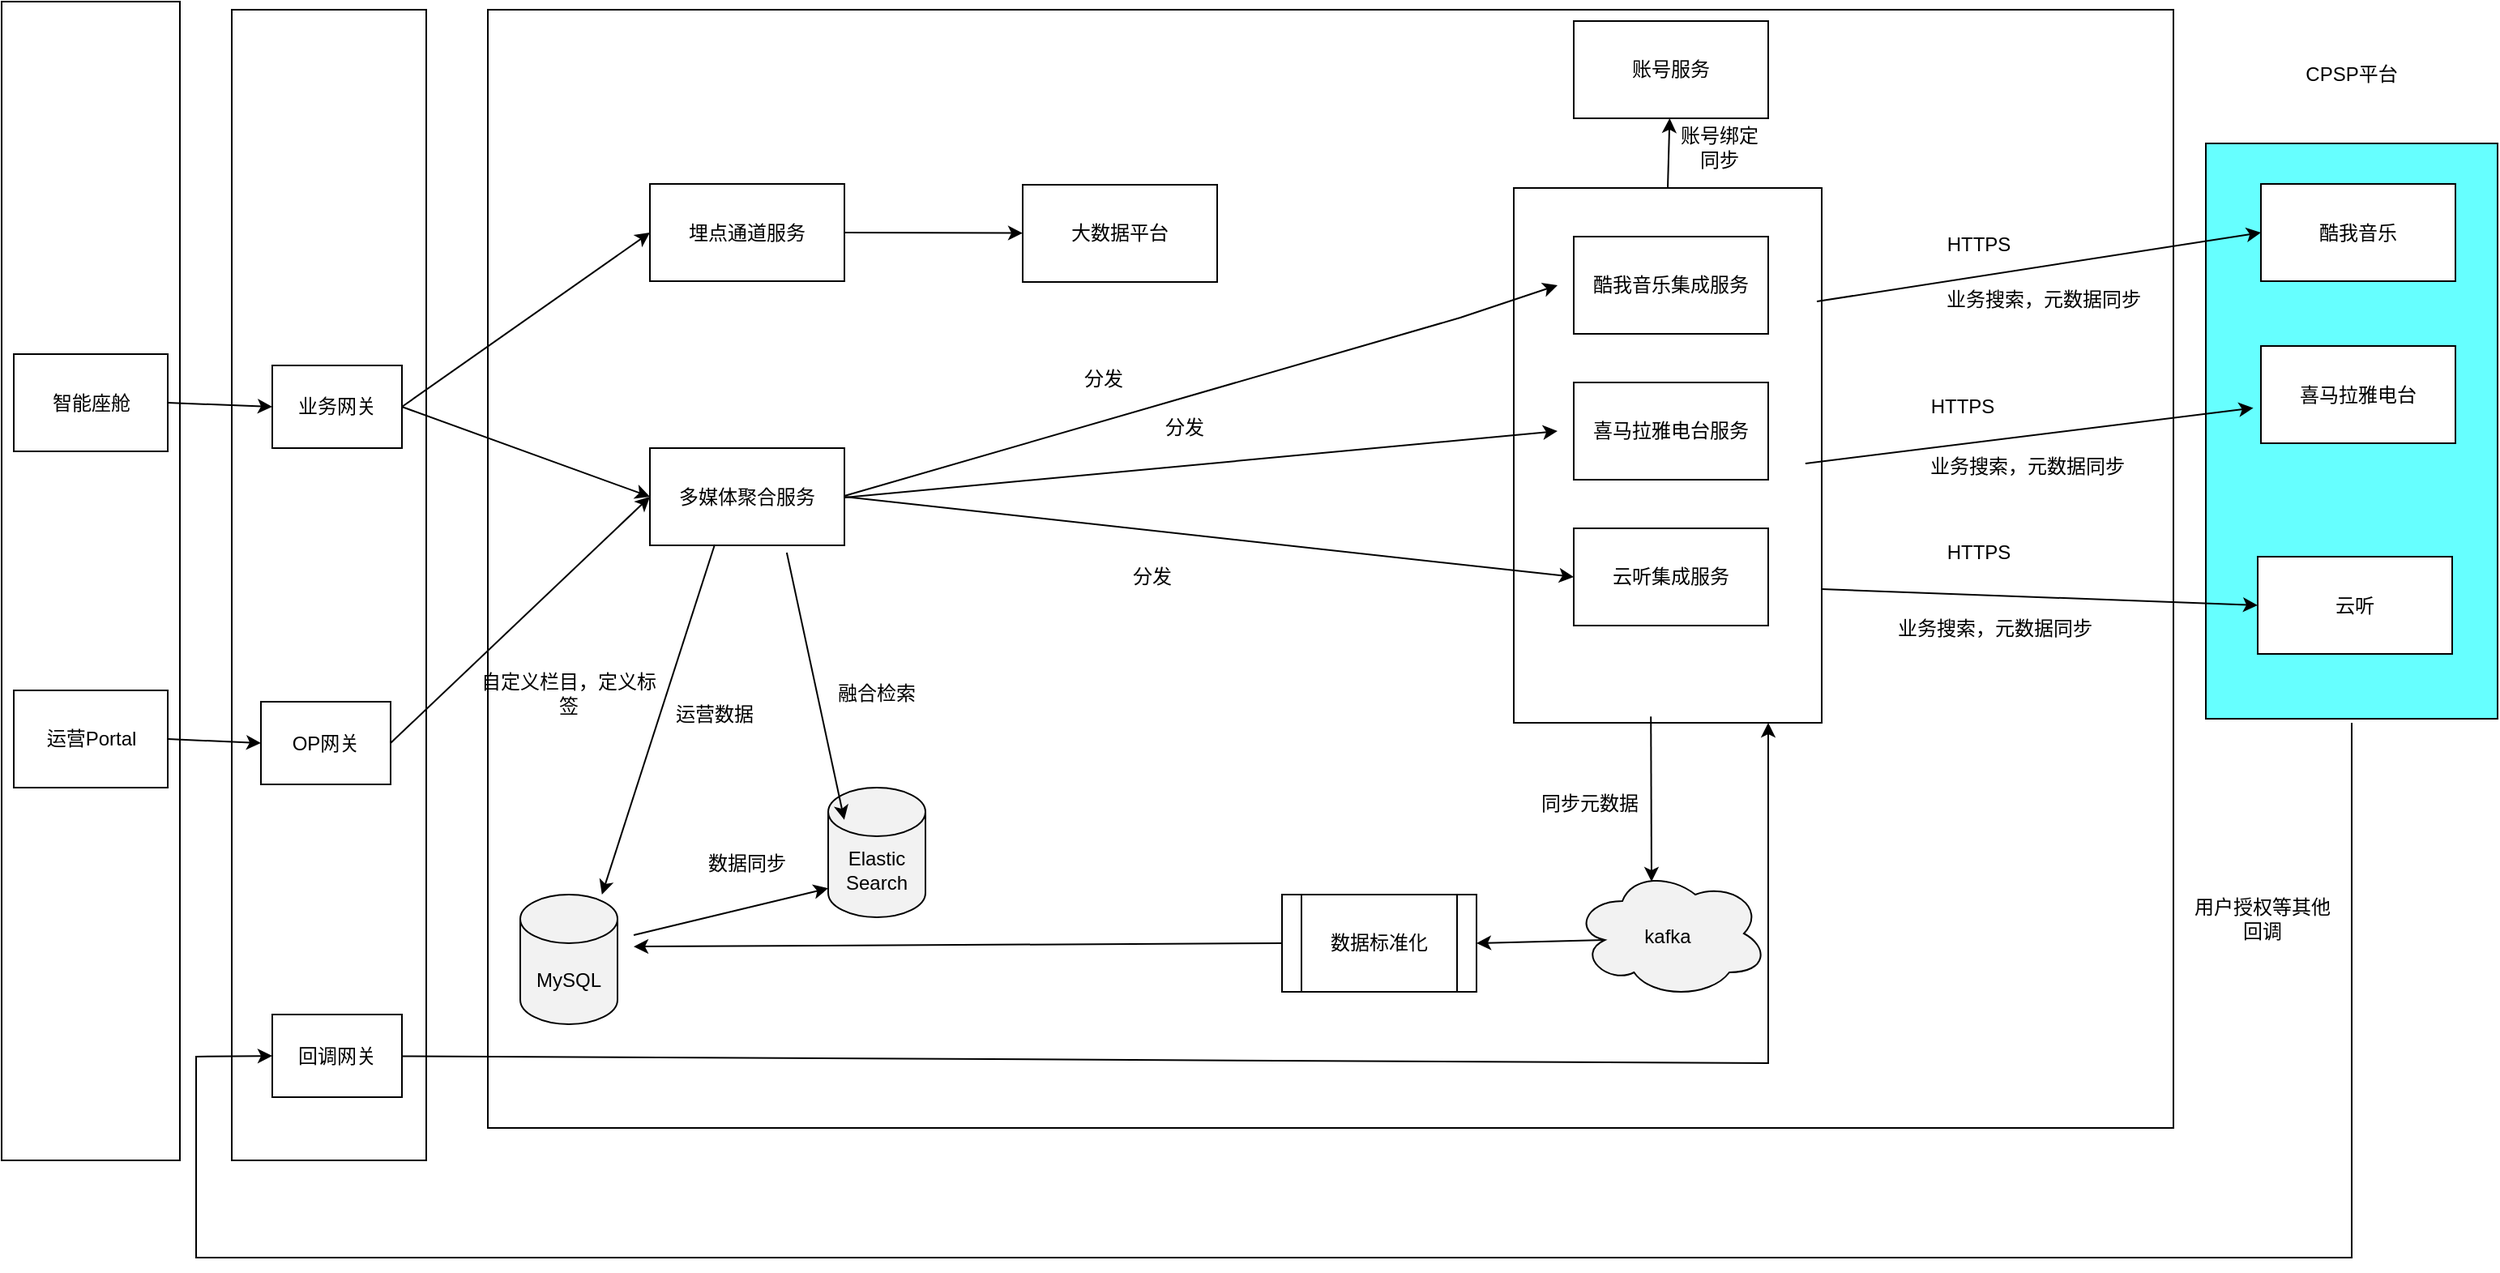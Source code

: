 <mxfile version="16.6.4" type="github">
  <diagram id="1-lpUVrziz9LWtipDUoS" name="Page-1">
    <mxGraphModel dx="2277" dy="607" grid="1" gridSize="10" guides="1" tooltips="1" connect="1" arrows="1" fold="1" page="1" pageScale="1" pageWidth="827" pageHeight="1169" math="0" shadow="0">
      <root>
        <mxCell id="0" />
        <mxCell id="1" parent="0" />
        <mxCell id="7Pp4aDeVOUlTDWOkgIp9-12" value="" style="shape=cylinder3;whiteSpace=wrap;html=1;boundedLbl=1;backgroundOutline=1;size=15;fillColor=#F2F2F2;" vertex="1" parent="1">
          <mxGeometry x="-150" y="670" width="60" height="80" as="geometry" />
        </mxCell>
        <mxCell id="7Pp4aDeVOUlTDWOkgIp9-2" value="" style="rounded=0;whiteSpace=wrap;html=1;" vertex="1" parent="1">
          <mxGeometry x="-360" y="190" width="1040" height="690" as="geometry" />
        </mxCell>
        <mxCell id="7Pp4aDeVOUlTDWOkgIp9-11" value="" style="shape=cylinder3;whiteSpace=wrap;html=1;boundedLbl=1;backgroundOutline=1;size=15;fillColor=#F2F2F2;" vertex="1" parent="1">
          <mxGeometry x="-150" y="670" width="60" height="80" as="geometry" />
        </mxCell>
        <mxCell id="VtvNqMEHdlJ7I6D5ilD2-4" value="" style="rounded=0;whiteSpace=wrap;html=1;" parent="1" vertex="1">
          <mxGeometry x="-518" y="190" width="120" height="710" as="geometry" />
        </mxCell>
        <mxCell id="MXucs27VVyxfBu9uyTxn-61" value="" style="ellipse;shape=cloud;whiteSpace=wrap;html=1;fillColor=#F2F2F2;" parent="1" vertex="1">
          <mxGeometry x="310" y="720" width="120" height="80" as="geometry" />
        </mxCell>
        <mxCell id="MXucs27VVyxfBu9uyTxn-52" value="" style="rounded=0;whiteSpace=wrap;html=1;fillColor=#66FFFF;" parent="1" vertex="1">
          <mxGeometry x="700" y="272.5" width="180" height="355" as="geometry" />
        </mxCell>
        <mxCell id="MXucs27VVyxfBu9uyTxn-27" value="" style="rounded=0;whiteSpace=wrap;html=1;" parent="1" vertex="1">
          <mxGeometry x="273" y="300" width="190" height="330" as="geometry" />
        </mxCell>
        <mxCell id="MXucs27VVyxfBu9uyTxn-1" value="酷我音乐" style="rounded=0;whiteSpace=wrap;html=1;" parent="1" vertex="1">
          <mxGeometry x="734" y="297.5" width="120" height="60" as="geometry" />
        </mxCell>
        <mxCell id="MXucs27VVyxfBu9uyTxn-2" value="喜马拉雅电台" style="rounded=0;whiteSpace=wrap;html=1;" parent="1" vertex="1">
          <mxGeometry x="734" y="397.5" width="120" height="60" as="geometry" />
        </mxCell>
        <mxCell id="MXucs27VVyxfBu9uyTxn-3" value="云听" style="rounded=0;whiteSpace=wrap;html=1;" parent="1" vertex="1">
          <mxGeometry x="732" y="527.5" width="120" height="60" as="geometry" />
        </mxCell>
        <mxCell id="MXucs27VVyxfBu9uyTxn-4" value="酷我音乐集成服务" style="rounded=0;whiteSpace=wrap;html=1;" parent="1" vertex="1">
          <mxGeometry x="310" y="330" width="120" height="60" as="geometry" />
        </mxCell>
        <mxCell id="MXucs27VVyxfBu9uyTxn-5" value="喜马拉雅电台服务" style="rounded=0;whiteSpace=wrap;html=1;" parent="1" vertex="1">
          <mxGeometry x="310" y="420" width="120" height="60" as="geometry" />
        </mxCell>
        <mxCell id="MXucs27VVyxfBu9uyTxn-6" value="云听集成服务" style="rounded=0;whiteSpace=wrap;html=1;" parent="1" vertex="1">
          <mxGeometry x="310" y="510" width="120" height="60" as="geometry" />
        </mxCell>
        <mxCell id="MXucs27VVyxfBu9uyTxn-7" value="账号绑定同步" style="text;html=1;strokeColor=none;fillColor=none;align=center;verticalAlign=middle;whiteSpace=wrap;rounded=0;" parent="1" vertex="1">
          <mxGeometry x="370" y="260" width="60" height="30" as="geometry" />
        </mxCell>
        <mxCell id="MXucs27VVyxfBu9uyTxn-8" value="多媒体聚合服务" style="rounded=0;whiteSpace=wrap;html=1;" parent="1" vertex="1">
          <mxGeometry x="-260" y="460.5" width="120" height="60" as="geometry" />
        </mxCell>
        <mxCell id="MXucs27VVyxfBu9uyTxn-13" value="" style="endArrow=classic;html=1;rounded=0;" parent="1" edge="1">
          <mxGeometry width="50" height="50" relative="1" as="geometry">
            <mxPoint x="-140" y="490" as="sourcePoint" />
            <mxPoint x="300" y="360" as="targetPoint" />
            <Array as="points">
              <mxPoint x="240" y="380" />
            </Array>
          </mxGeometry>
        </mxCell>
        <mxCell id="MXucs27VVyxfBu9uyTxn-14" value="" style="endArrow=classic;html=1;rounded=0;" parent="1" edge="1">
          <mxGeometry width="50" height="50" relative="1" as="geometry">
            <mxPoint x="-140" y="491" as="sourcePoint" />
            <mxPoint x="300" y="450" as="targetPoint" />
          </mxGeometry>
        </mxCell>
        <mxCell id="MXucs27VVyxfBu9uyTxn-21" value="自定义栏目，定义标签" style="text;html=1;strokeColor=none;fillColor=none;align=center;verticalAlign=middle;whiteSpace=wrap;rounded=0;" parent="1" vertex="1">
          <mxGeometry x="-370" y="607" width="120" height="10" as="geometry" />
        </mxCell>
        <mxCell id="MXucs27VVyxfBu9uyTxn-22" value="数据标准化" style="shape=process;whiteSpace=wrap;html=1;backgroundOutline=1;" parent="1" vertex="1">
          <mxGeometry x="130" y="736" width="120" height="60" as="geometry" />
        </mxCell>
        <mxCell id="MXucs27VVyxfBu9uyTxn-24" value="HTTPS" style="text;html=1;strokeColor=none;fillColor=none;align=center;verticalAlign=middle;whiteSpace=wrap;rounded=0;" parent="1" vertex="1">
          <mxGeometry x="530" y="320" width="60" height="30" as="geometry" />
        </mxCell>
        <mxCell id="MXucs27VVyxfBu9uyTxn-25" value="HTTPS" style="text;html=1;strokeColor=none;fillColor=none;align=center;verticalAlign=middle;whiteSpace=wrap;rounded=0;" parent="1" vertex="1">
          <mxGeometry x="520" y="420" width="60" height="30" as="geometry" />
        </mxCell>
        <mxCell id="MXucs27VVyxfBu9uyTxn-26" value="HTTPS" style="text;html=1;strokeColor=none;fillColor=none;align=center;verticalAlign=middle;whiteSpace=wrap;rounded=0;" parent="1" vertex="1">
          <mxGeometry x="530" y="510" width="60" height="30" as="geometry" />
        </mxCell>
        <mxCell id="MXucs27VVyxfBu9uyTxn-33" value="kafka" style="text;html=1;strokeColor=none;fillColor=none;align=center;verticalAlign=middle;whiteSpace=wrap;rounded=0;" parent="1" vertex="1">
          <mxGeometry x="338" y="746.5" width="60" height="30" as="geometry" />
        </mxCell>
        <mxCell id="MXucs27VVyxfBu9uyTxn-35" value="" style="endArrow=classic;html=1;rounded=0;entryX=0.245;entryY=0.704;entryDx=0;entryDy=0;entryPerimeter=0;" parent="1" edge="1">
          <mxGeometry width="50" height="50" relative="1" as="geometry">
            <mxPoint x="-175.56" y="525" as="sourcePoint" />
            <mxPoint x="-140.1" y="689.84" as="targetPoint" />
          </mxGeometry>
        </mxCell>
        <mxCell id="MXucs27VVyxfBu9uyTxn-36" value="" style="endArrow=classic;html=1;rounded=0;" parent="1" edge="1">
          <mxGeometry width="50" height="50" relative="1" as="geometry">
            <mxPoint x="-270" y="761.026" as="sourcePoint" />
            <mxPoint x="-150" y="732.128" as="targetPoint" />
          </mxGeometry>
        </mxCell>
        <mxCell id="MXucs27VVyxfBu9uyTxn-37" value="数据同步" style="text;html=1;strokeColor=none;fillColor=none;align=center;verticalAlign=middle;whiteSpace=wrap;rounded=0;" parent="1" vertex="1">
          <mxGeometry x="-230" y="701.5" width="60" height="30" as="geometry" />
        </mxCell>
        <mxCell id="MXucs27VVyxfBu9uyTxn-43" value="" style="endArrow=classic;html=1;rounded=0;entryX=0;entryY=0.5;entryDx=0;entryDy=0;" parent="1" target="MXucs27VVyxfBu9uyTxn-1" edge="1">
          <mxGeometry width="50" height="50" relative="1" as="geometry">
            <mxPoint x="460" y="370" as="sourcePoint" />
            <mxPoint x="510" y="320" as="targetPoint" />
          </mxGeometry>
        </mxCell>
        <mxCell id="MXucs27VVyxfBu9uyTxn-44" value="" style="endArrow=classic;html=1;rounded=0;entryX=-0.039;entryY=0.637;entryDx=0;entryDy=0;exitX=0.947;exitY=0.515;exitDx=0;exitDy=0;exitPerimeter=0;entryPerimeter=0;" parent="1" source="MXucs27VVyxfBu9uyTxn-27" target="MXucs27VVyxfBu9uyTxn-2" edge="1">
          <mxGeometry width="50" height="50" relative="1" as="geometry">
            <mxPoint x="470" y="380" as="sourcePoint" />
            <mxPoint x="680" y="340" as="targetPoint" />
          </mxGeometry>
        </mxCell>
        <mxCell id="MXucs27VVyxfBu9uyTxn-45" value="" style="endArrow=classic;html=1;rounded=0;entryX=0;entryY=0.5;entryDx=0;entryDy=0;exitX=1;exitY=0.75;exitDx=0;exitDy=0;" parent="1" source="MXucs27VVyxfBu9uyTxn-27" target="MXucs27VVyxfBu9uyTxn-3" edge="1">
          <mxGeometry width="50" height="50" relative="1" as="geometry">
            <mxPoint x="459.93" y="479.95" as="sourcePoint" />
            <mxPoint x="675.32" y="448.22" as="targetPoint" />
          </mxGeometry>
        </mxCell>
        <mxCell id="MXucs27VVyxfBu9uyTxn-46" value="" style="endArrow=classic;html=1;rounded=0;entryX=0;entryY=0.5;entryDx=0;entryDy=0;" parent="1" edge="1" target="VtvNqMEHdlJ7I6D5ilD2-10">
          <mxGeometry width="50" height="50" relative="1" as="geometry">
            <mxPoint x="790" y="630" as="sourcePoint" />
            <mxPoint x="645.1" y="836.97" as="targetPoint" />
            <Array as="points">
              <mxPoint x="790" y="850" />
              <mxPoint x="790" y="960" />
              <mxPoint x="-540" y="960" />
              <mxPoint x="-540" y="836" />
            </Array>
          </mxGeometry>
        </mxCell>
        <mxCell id="MXucs27VVyxfBu9uyTxn-47" value="账号服务" style="rounded=0;whiteSpace=wrap;html=1;" parent="1" vertex="1">
          <mxGeometry x="310" y="197" width="120" height="60" as="geometry" />
        </mxCell>
        <mxCell id="MXucs27VVyxfBu9uyTxn-48" value="" style="endArrow=classic;html=1;rounded=0;exitX=0.5;exitY=0;exitDx=0;exitDy=0;" parent="1" source="MXucs27VVyxfBu9uyTxn-27" target="MXucs27VVyxfBu9uyTxn-47" edge="1">
          <mxGeometry width="50" height="50" relative="1" as="geometry">
            <mxPoint x="300" y="310" as="sourcePoint" />
            <mxPoint x="350" y="260" as="targetPoint" />
          </mxGeometry>
        </mxCell>
        <mxCell id="MXucs27VVyxfBu9uyTxn-49" value="" style="endArrow=classic;html=1;rounded=0;" parent="1" edge="1" source="VtvNqMEHdlJ7I6D5ilD2-10">
          <mxGeometry width="50" height="50" relative="1" as="geometry">
            <mxPoint x="536.8" y="838.18" as="sourcePoint" />
            <mxPoint x="430" y="630" as="targetPoint" />
            <Array as="points">
              <mxPoint x="430" y="840" />
            </Array>
          </mxGeometry>
        </mxCell>
        <mxCell id="MXucs27VVyxfBu9uyTxn-50" value="用户授权等其他回调" style="text;html=1;strokeColor=none;fillColor=none;align=center;verticalAlign=middle;whiteSpace=wrap;rounded=0;" parent="1" vertex="1">
          <mxGeometry x="690" y="736" width="90" height="30" as="geometry" />
        </mxCell>
        <mxCell id="MXucs27VVyxfBu9uyTxn-53" value="CPSP平台" style="text;html=1;strokeColor=none;fillColor=none;align=center;verticalAlign=middle;whiteSpace=wrap;rounded=0;" parent="1" vertex="1">
          <mxGeometry x="760" y="215" width="60" height="30" as="geometry" />
        </mxCell>
        <mxCell id="MXucs27VVyxfBu9uyTxn-55" value="融合检索" style="text;html=1;strokeColor=none;fillColor=none;align=center;verticalAlign=middle;whiteSpace=wrap;rounded=0;" parent="1" vertex="1">
          <mxGeometry x="-150" y="597" width="60" height="30" as="geometry" />
        </mxCell>
        <mxCell id="MXucs27VVyxfBu9uyTxn-60" value="同步元数据" style="text;html=1;strokeColor=none;fillColor=none;align=center;verticalAlign=middle;whiteSpace=wrap;rounded=0;" parent="1" vertex="1">
          <mxGeometry x="270" y="670" width="100" height="20" as="geometry" />
        </mxCell>
        <mxCell id="MXucs27VVyxfBu9uyTxn-65" value="" style="endArrow=classic;html=1;rounded=0;exitX=0.16;exitY=0.55;exitDx=0;exitDy=0;exitPerimeter=0;entryX=1;entryY=0.5;entryDx=0;entryDy=0;" parent="1" source="MXucs27VVyxfBu9uyTxn-61" edge="1" target="MXucs27VVyxfBu9uyTxn-22">
          <mxGeometry width="50" height="50" relative="1" as="geometry">
            <mxPoint x="320" y="810" as="sourcePoint" />
            <mxPoint x="250" y="770" as="targetPoint" />
          </mxGeometry>
        </mxCell>
        <mxCell id="MXucs27VVyxfBu9uyTxn-66" value="业务搜索，元数据同步" style="text;html=1;strokeColor=none;fillColor=none;align=center;verticalAlign=middle;whiteSpace=wrap;rounded=0;" parent="1" vertex="1">
          <mxGeometry x="530" y="367" width="140" height="3" as="geometry" />
        </mxCell>
        <mxCell id="MXucs27VVyxfBu9uyTxn-67" value="业务搜索，元数据同步" style="text;html=1;strokeColor=none;fillColor=none;align=center;verticalAlign=middle;whiteSpace=wrap;rounded=0;" parent="1" vertex="1">
          <mxGeometry x="520" y="470" width="140" height="3" as="geometry" />
        </mxCell>
        <mxCell id="MXucs27VVyxfBu9uyTxn-68" value="业务搜索，元数据同步" style="text;html=1;strokeColor=none;fillColor=none;align=center;verticalAlign=middle;whiteSpace=wrap;rounded=0;" parent="1" vertex="1">
          <mxGeometry x="500" y="570" width="140" height="3" as="geometry" />
        </mxCell>
        <mxCell id="MXucs27VVyxfBu9uyTxn-69" value="埋点通道服务" style="rounded=0;whiteSpace=wrap;html=1;fillColor=#FFFFFF;" parent="1" vertex="1">
          <mxGeometry x="-260" y="297.5" width="120" height="60" as="geometry" />
        </mxCell>
        <mxCell id="MXucs27VVyxfBu9uyTxn-74" value="运营数据" style="text;html=1;strokeColor=none;fillColor=none;align=center;verticalAlign=middle;whiteSpace=wrap;rounded=0;" parent="1" vertex="1">
          <mxGeometry x="-250" y="610" width="60" height="30" as="geometry" />
        </mxCell>
        <mxCell id="VtvNqMEHdlJ7I6D5ilD2-1" value="" style="rounded=0;whiteSpace=wrap;html=1;" parent="1" vertex="1">
          <mxGeometry x="-660" y="185" width="110" height="715" as="geometry" />
        </mxCell>
        <mxCell id="VtvNqMEHdlJ7I6D5ilD2-2" value="智能座舱" style="rounded=0;whiteSpace=wrap;html=1;" parent="1" vertex="1">
          <mxGeometry x="-652.5" y="402.5" width="95" height="60" as="geometry" />
        </mxCell>
        <mxCell id="VtvNqMEHdlJ7I6D5ilD2-3" value="运营Portal" style="rounded=0;whiteSpace=wrap;html=1;" parent="1" vertex="1">
          <mxGeometry x="-652.5" y="610" width="95" height="60" as="geometry" />
        </mxCell>
        <mxCell id="VtvNqMEHdlJ7I6D5ilD2-5" value="OP网关" style="rounded=0;whiteSpace=wrap;html=1;" parent="1" vertex="1">
          <mxGeometry x="-500" y="617" width="80" height="51" as="geometry" />
        </mxCell>
        <mxCell id="VtvNqMEHdlJ7I6D5ilD2-8" value="业务网关" style="rounded=0;whiteSpace=wrap;html=1;" parent="1" vertex="1">
          <mxGeometry x="-493" y="409.5" width="80" height="51" as="geometry" />
        </mxCell>
        <mxCell id="VtvNqMEHdlJ7I6D5ilD2-9" value="" style="endArrow=classic;html=1;rounded=0;entryX=0;entryY=0.5;entryDx=0;entryDy=0;exitX=1;exitY=0.5;exitDx=0;exitDy=0;" parent="1" source="VtvNqMEHdlJ7I6D5ilD2-2" target="VtvNqMEHdlJ7I6D5ilD2-8" edge="1">
          <mxGeometry width="50" height="50" relative="1" as="geometry">
            <mxPoint x="-560" y="480" as="sourcePoint" />
            <mxPoint x="-510" y="430" as="targetPoint" />
          </mxGeometry>
        </mxCell>
        <mxCell id="VtvNqMEHdlJ7I6D5ilD2-10" value="回调网关" style="rounded=0;whiteSpace=wrap;html=1;" parent="1" vertex="1">
          <mxGeometry x="-493" y="810" width="80" height="51" as="geometry" />
        </mxCell>
        <mxCell id="VtvNqMEHdlJ7I6D5ilD2-11" value="" style="endArrow=classic;html=1;rounded=0;exitX=1;exitY=0.5;exitDx=0;exitDy=0;entryX=0;entryY=0.5;entryDx=0;entryDy=0;" parent="1" source="VtvNqMEHdlJ7I6D5ilD2-3" target="VtvNqMEHdlJ7I6D5ilD2-5" edge="1">
          <mxGeometry width="50" height="50" relative="1" as="geometry">
            <mxPoint x="-550" y="680" as="sourcePoint" />
            <mxPoint x="-500" y="630" as="targetPoint" />
          </mxGeometry>
        </mxCell>
        <mxCell id="VtvNqMEHdlJ7I6D5ilD2-13" value="Elastic Search" style="text;html=1;strokeColor=none;fillColor=none;align=center;verticalAlign=middle;whiteSpace=wrap;rounded=0;" parent="1" vertex="1">
          <mxGeometry x="-150" y="706" width="60" height="30" as="geometry" />
        </mxCell>
        <mxCell id="VtvNqMEHdlJ7I6D5ilD2-14" value="" style="endArrow=classic;html=1;rounded=0;" parent="1" edge="1">
          <mxGeometry width="50" height="50" relative="1" as="geometry">
            <mxPoint x="-220" y="520" as="sourcePoint" />
            <mxPoint x="-289.607" y="736" as="targetPoint" />
          </mxGeometry>
        </mxCell>
        <mxCell id="VtvNqMEHdlJ7I6D5ilD2-15" value="" style="endArrow=classic;html=1;rounded=0;exitX=1;exitY=0.5;exitDx=0;exitDy=0;entryX=0;entryY=0.5;entryDx=0;entryDy=0;" parent="1" source="VtvNqMEHdlJ7I6D5ilD2-5" target="MXucs27VVyxfBu9uyTxn-8" edge="1">
          <mxGeometry width="50" height="50" relative="1" as="geometry">
            <mxPoint x="-400" y="660" as="sourcePoint" />
            <mxPoint x="-350" y="610" as="targetPoint" />
          </mxGeometry>
        </mxCell>
        <mxCell id="VtvNqMEHdlJ7I6D5ilD2-18" value="" style="endArrow=classic;html=1;rounded=0;exitX=1;exitY=0.5;exitDx=0;exitDy=0;entryX=0;entryY=0.5;entryDx=0;entryDy=0;" parent="1" source="MXucs27VVyxfBu9uyTxn-8" target="MXucs27VVyxfBu9uyTxn-6" edge="1">
          <mxGeometry width="50" height="50" relative="1" as="geometry">
            <mxPoint x="-70" y="560" as="sourcePoint" />
            <mxPoint x="-20" y="510" as="targetPoint" />
          </mxGeometry>
        </mxCell>
        <mxCell id="VtvNqMEHdlJ7I6D5ilD2-22" value="" style="endArrow=classic;html=1;rounded=0;entryX=0;entryY=0.5;entryDx=0;entryDy=0;exitX=1;exitY=0.5;exitDx=0;exitDy=0;" parent="1" source="VtvNqMEHdlJ7I6D5ilD2-8" target="MXucs27VVyxfBu9uyTxn-69" edge="1">
          <mxGeometry width="50" height="50" relative="1" as="geometry">
            <mxPoint x="-410" y="470" as="sourcePoint" />
            <mxPoint x="-360" y="420" as="targetPoint" />
          </mxGeometry>
        </mxCell>
        <mxCell id="VtvNqMEHdlJ7I6D5ilD2-23" value="大数据平台" style="rounded=0;whiteSpace=wrap;html=1;" parent="1" vertex="1">
          <mxGeometry x="-30" y="298" width="120" height="60" as="geometry" />
        </mxCell>
        <mxCell id="VtvNqMEHdlJ7I6D5ilD2-24" value="" style="endArrow=classic;html=1;rounded=0;exitX=1;exitY=0.5;exitDx=0;exitDy=0;" parent="1" source="MXucs27VVyxfBu9uyTxn-69" target="VtvNqMEHdlJ7I6D5ilD2-23" edge="1">
          <mxGeometry width="50" height="50" relative="1" as="geometry">
            <mxPoint x="-140" y="370" as="sourcePoint" />
            <mxPoint x="-90" y="320" as="targetPoint" />
          </mxGeometry>
        </mxCell>
        <mxCell id="VtvNqMEHdlJ7I6D5ilD2-25" value="" style="endArrow=classic;html=1;rounded=0;entryX=0;entryY=0.5;entryDx=0;entryDy=0;exitX=1;exitY=0.5;exitDx=0;exitDy=0;" parent="1" source="VtvNqMEHdlJ7I6D5ilD2-8" target="MXucs27VVyxfBu9uyTxn-8" edge="1">
          <mxGeometry width="50" height="50" relative="1" as="geometry">
            <mxPoint x="-403" y="445" as="sourcePoint" />
            <mxPoint x="-250" y="337.5" as="targetPoint" />
          </mxGeometry>
        </mxCell>
        <mxCell id="VtvNqMEHdlJ7I6D5ilD2-26" value="分发" style="text;html=1;strokeColor=none;fillColor=none;align=center;verticalAlign=middle;whiteSpace=wrap;rounded=0;" parent="1" vertex="1">
          <mxGeometry x="-10" y="403" width="60" height="30" as="geometry" />
        </mxCell>
        <mxCell id="VtvNqMEHdlJ7I6D5ilD2-27" value="分发" style="text;html=1;strokeColor=none;fillColor=none;align=center;verticalAlign=middle;whiteSpace=wrap;rounded=0;" parent="1" vertex="1">
          <mxGeometry x="40" y="433" width="60" height="30" as="geometry" />
        </mxCell>
        <mxCell id="VtvNqMEHdlJ7I6D5ilD2-28" value="分发" style="text;html=1;strokeColor=none;fillColor=none;align=center;verticalAlign=middle;whiteSpace=wrap;rounded=0;" parent="1" vertex="1">
          <mxGeometry x="20" y="525" width="60" height="30" as="geometry" />
        </mxCell>
        <mxCell id="7Pp4aDeVOUlTDWOkgIp9-5" value="" style="endArrow=classic;html=1;rounded=0;exitX=0.69;exitY=0.632;exitDx=0;exitDy=0;exitPerimeter=0;entryX=0.4;entryY=0.1;entryDx=0;entryDy=0;entryPerimeter=0;" edge="1" parent="1" source="7Pp4aDeVOUlTDWOkgIp9-2" target="MXucs27VVyxfBu9uyTxn-61">
          <mxGeometry width="50" height="50" relative="1" as="geometry">
            <mxPoint x="370" y="700" as="sourcePoint" />
            <mxPoint x="420" y="650" as="targetPoint" />
          </mxGeometry>
        </mxCell>
        <mxCell id="7Pp4aDeVOUlTDWOkgIp9-6" value="" style="endArrow=classic;html=1;rounded=0;exitX=0;exitY=0.5;exitDx=0;exitDy=0;" edge="1" parent="1" source="MXucs27VVyxfBu9uyTxn-22">
          <mxGeometry width="50" height="50" relative="1" as="geometry">
            <mxPoint x="80" y="820" as="sourcePoint" />
            <mxPoint x="-270" y="768.093" as="targetPoint" />
          </mxGeometry>
        </mxCell>
        <mxCell id="7Pp4aDeVOUlTDWOkgIp9-10" value="MySQL" style="shape=cylinder3;whiteSpace=wrap;html=1;boundedLbl=1;backgroundOutline=1;size=15;fillColor=#F2F2F2;" vertex="1" parent="1">
          <mxGeometry x="-340" y="736" width="60" height="80" as="geometry" />
        </mxCell>
      </root>
    </mxGraphModel>
  </diagram>
</mxfile>
